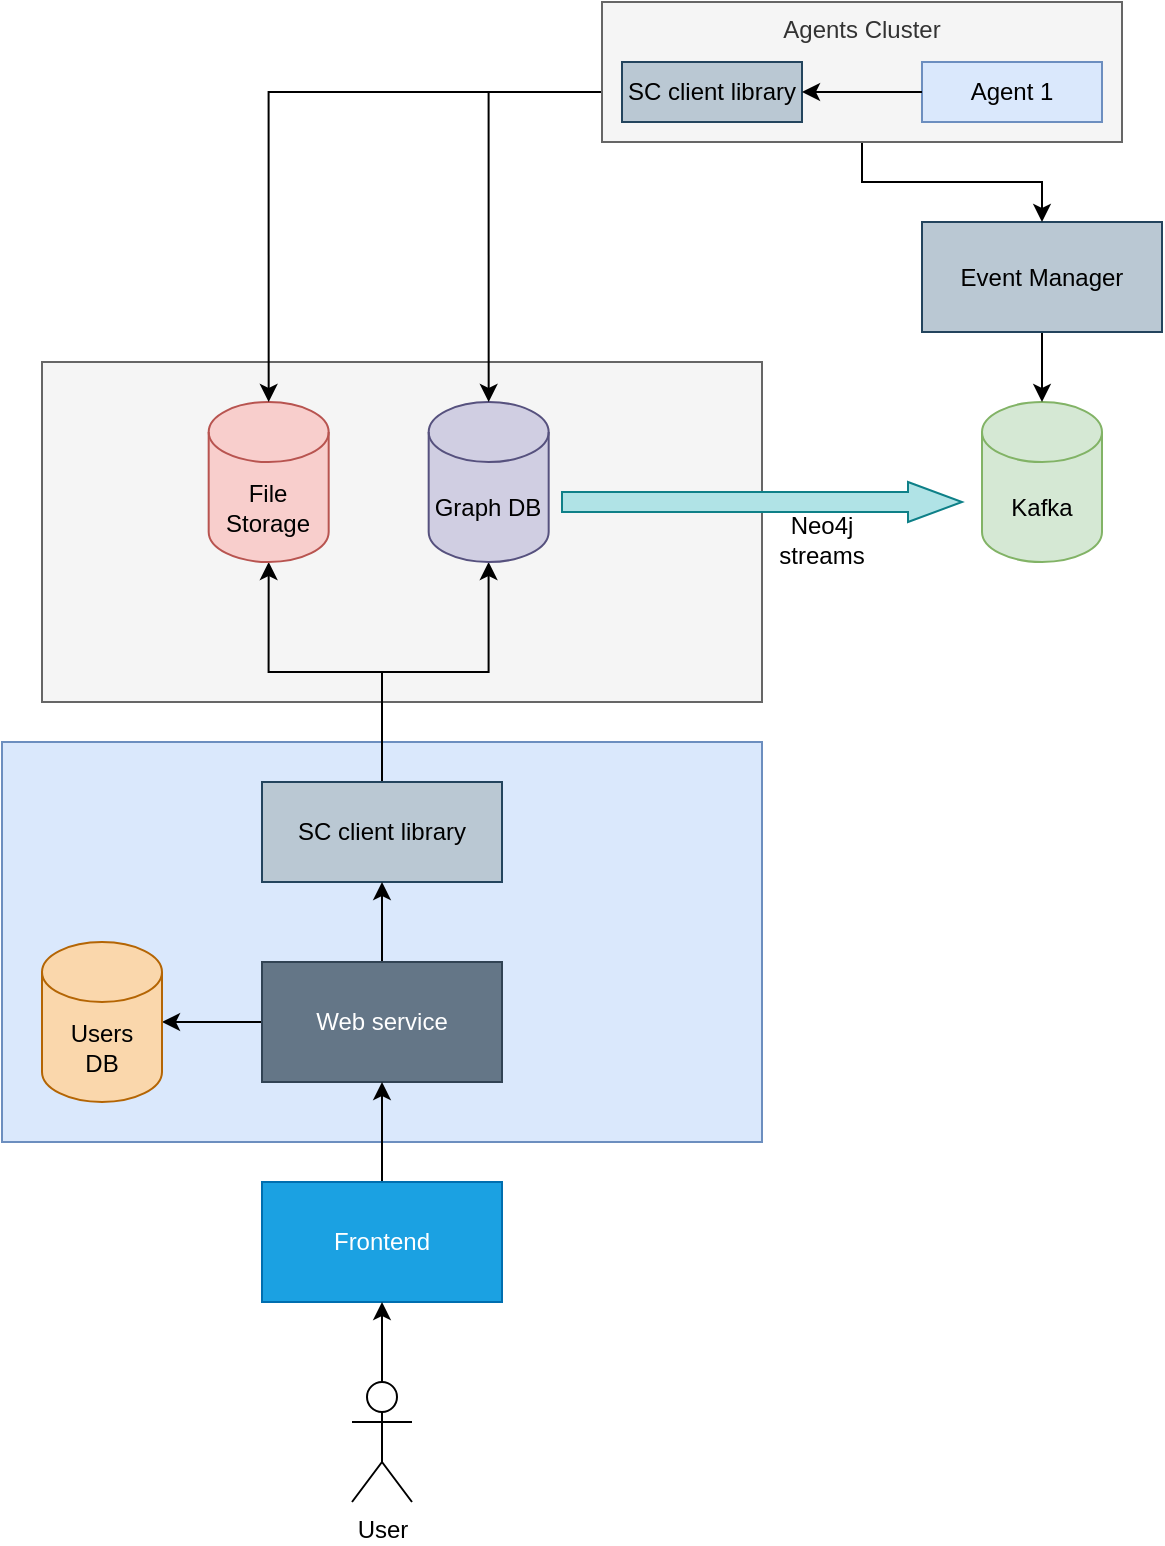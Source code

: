 <mxfile version="15.4.0" type="device"><diagram id="_MXVCpNhq2_oDS-9XibL" name="Page-1"><mxGraphModel dx="946" dy="672" grid="1" gridSize="10" guides="1" tooltips="1" connect="1" arrows="1" fold="1" page="1" pageScale="1" pageWidth="1700" pageHeight="1100" math="0" shadow="0"><root><mxCell id="0"/><mxCell id="1" parent="0"/><mxCell id="_9Twgf1lLFhiEDhx_bgI-17" value="" style="rounded=0;whiteSpace=wrap;html=1;fillColor=#f5f5f5;strokeColor=#666666;fontColor=#333333;" vertex="1" parent="1"><mxGeometry x="280" y="340" width="360" height="170" as="geometry"/></mxCell><mxCell id="_9Twgf1lLFhiEDhx_bgI-13" value="" style="rounded=0;whiteSpace=wrap;html=1;fillColor=#dae8fc;strokeColor=#6c8ebf;" vertex="1" parent="1"><mxGeometry x="260" y="530" width="380" height="200" as="geometry"/></mxCell><mxCell id="_9Twgf1lLFhiEDhx_bgI-3" value="" style="edgeStyle=orthogonalEdgeStyle;rounded=0;orthogonalLoop=1;jettySize=auto;html=1;" edge="1" parent="1" source="_9Twgf1lLFhiEDhx_bgI-2" target="_9Twgf1lLFhiEDhx_bgI-1"><mxGeometry relative="1" as="geometry"/></mxCell><mxCell id="_9Twgf1lLFhiEDhx_bgI-16" style="edgeStyle=orthogonalEdgeStyle;rounded=0;orthogonalLoop=1;jettySize=auto;html=1;entryX=0.5;entryY=1;entryDx=0;entryDy=0;entryPerimeter=0;" edge="1" parent="1" source="_9Twgf1lLFhiEDhx_bgI-2" target="_9Twgf1lLFhiEDhx_bgI-14"><mxGeometry relative="1" as="geometry"/></mxCell><mxCell id="_9Twgf1lLFhiEDhx_bgI-2" value="SC client library" style="rounded=0;whiteSpace=wrap;html=1;fillColor=#bac8d3;strokeColor=#23445d;" vertex="1" parent="1"><mxGeometry x="390" y="550" width="120" height="50" as="geometry"/></mxCell><mxCell id="_9Twgf1lLFhiEDhx_bgI-5" value="" style="shape=image;verticalLabelPosition=bottom;labelBackgroundColor=#ffffff;verticalAlign=top;aspect=fixed;imageAspect=0;image=https://applover.pl/wp-content/uploads/2020/01/kisspng-python-computer-icons-programming-language-executa-5d0f0aa7c78fb3.041-1024x1024.png;" vertex="1" parent="1"><mxGeometry x="510" y="540" width="50" height="50" as="geometry"/></mxCell><mxCell id="_9Twgf1lLFhiEDhx_bgI-7" value="" style="edgeStyle=orthogonalEdgeStyle;rounded=0;orthogonalLoop=1;jettySize=auto;html=1;" edge="1" parent="1" source="_9Twgf1lLFhiEDhx_bgI-6" target="_9Twgf1lLFhiEDhx_bgI-2"><mxGeometry relative="1" as="geometry"/></mxCell><mxCell id="_9Twgf1lLFhiEDhx_bgI-26" value="" style="edgeStyle=orthogonalEdgeStyle;rounded=0;orthogonalLoop=1;jettySize=auto;html=1;" edge="1" parent="1" source="_9Twgf1lLFhiEDhx_bgI-6" target="_9Twgf1lLFhiEDhx_bgI-25"><mxGeometry relative="1" as="geometry"/></mxCell><mxCell id="_9Twgf1lLFhiEDhx_bgI-6" value="Web service" style="rounded=0;whiteSpace=wrap;html=1;fillColor=#647687;strokeColor=#314354;fontColor=#ffffff;" vertex="1" parent="1"><mxGeometry x="390" y="640" width="120" height="60" as="geometry"/></mxCell><mxCell id="_9Twgf1lLFhiEDhx_bgI-9" value="" style="edgeStyle=orthogonalEdgeStyle;rounded=0;orthogonalLoop=1;jettySize=auto;html=1;" edge="1" parent="1" source="_9Twgf1lLFhiEDhx_bgI-8" target="_9Twgf1lLFhiEDhx_bgI-6"><mxGeometry relative="1" as="geometry"/></mxCell><mxCell id="_9Twgf1lLFhiEDhx_bgI-8" value="Frontend" style="rounded=0;whiteSpace=wrap;html=1;fillColor=#1ba1e2;strokeColor=#006EAF;fontColor=#ffffff;" vertex="1" parent="1"><mxGeometry x="390" y="750" width="120" height="60" as="geometry"/></mxCell><mxCell id="_9Twgf1lLFhiEDhx_bgI-11" value="" style="edgeStyle=orthogonalEdgeStyle;rounded=0;orthogonalLoop=1;jettySize=auto;html=1;" edge="1" parent="1" source="_9Twgf1lLFhiEDhx_bgI-10" target="_9Twgf1lLFhiEDhx_bgI-8"><mxGeometry relative="1" as="geometry"/></mxCell><mxCell id="_9Twgf1lLFhiEDhx_bgI-10" value="User" style="shape=umlActor;verticalLabelPosition=bottom;verticalAlign=top;html=1;outlineConnect=0;" vertex="1" parent="1"><mxGeometry x="435" y="850" width="30" height="60" as="geometry"/></mxCell><mxCell id="_9Twgf1lLFhiEDhx_bgI-12" value="" style="shape=image;verticalLabelPosition=bottom;labelBackgroundColor=#ffffff;verticalAlign=top;aspect=fixed;imageAspect=0;image=https://upload.wikimedia.org/wikipedia/commons/thumb/3/3c/Flask_logo.svg/1200px-Flask_logo.svg.png;" vertex="1" parent="1"><mxGeometry x="520" y="640" width="100" height="39.23" as="geometry"/></mxCell><mxCell id="_9Twgf1lLFhiEDhx_bgI-18" value="" style="group" vertex="1" connectable="0" parent="1"><mxGeometry x="313.34" y="360" width="293.33" height="80" as="geometry"/></mxCell><mxCell id="_9Twgf1lLFhiEDhx_bgI-1" value="Graph DB" style="shape=cylinder3;whiteSpace=wrap;html=1;boundedLbl=1;backgroundOutline=1;size=15;fillColor=#d0cee2;strokeColor=#56517e;" vertex="1" parent="_9Twgf1lLFhiEDhx_bgI-18"><mxGeometry x="160" width="60" height="80" as="geometry"/></mxCell><mxCell id="_9Twgf1lLFhiEDhx_bgI-4" value="" style="shape=image;verticalLabelPosition=bottom;labelBackgroundColor=#ffffff;verticalAlign=top;aspect=fixed;imageAspect=0;image=https://upload.wikimedia.org/wikipedia/commons/e/e5/Neo4j-logo_color.png;" vertex="1" parent="_9Twgf1lLFhiEDhx_bgI-18"><mxGeometry x="230.0" y="10" width="63.33" height="23.75" as="geometry"/></mxCell><mxCell id="_9Twgf1lLFhiEDhx_bgI-14" value="File&lt;br&gt;Storage" style="shape=cylinder3;whiteSpace=wrap;html=1;boundedLbl=1;backgroundOutline=1;size=15;fillColor=#f8cecc;strokeColor=#b85450;" vertex="1" parent="_9Twgf1lLFhiEDhx_bgI-18"><mxGeometry x="50" width="60" height="80" as="geometry"/></mxCell><mxCell id="_9Twgf1lLFhiEDhx_bgI-15" value="" style="shape=image;verticalLabelPosition=bottom;labelBackgroundColor=#ffffff;verticalAlign=top;aspect=fixed;imageAspect=0;image=https://upload.wikimedia.org/wikipedia/commons/thumb/b/bc/Amazon-S3-Logo.svg/1200px-Amazon-S3-Logo.svg.png;" vertex="1" parent="_9Twgf1lLFhiEDhx_bgI-18"><mxGeometry width="38.9" height="42.76" as="geometry"/></mxCell><mxCell id="_9Twgf1lLFhiEDhx_bgI-20" value="" style="shape=singleArrow;whiteSpace=wrap;html=1;arrowWidth=0.5;arrowSize=0.135;fillColor=#b0e3e6;strokeColor=#0e8088;" vertex="1" parent="1"><mxGeometry x="540" y="400" width="200" height="20" as="geometry"/></mxCell><mxCell id="_9Twgf1lLFhiEDhx_bgI-21" value="Kafka" style="shape=cylinder3;whiteSpace=wrap;html=1;boundedLbl=1;backgroundOutline=1;size=15;fillColor=#d5e8d4;strokeColor=#82b366;" vertex="1" parent="1"><mxGeometry x="750" y="360" width="60" height="80" as="geometry"/></mxCell><mxCell id="_9Twgf1lLFhiEDhx_bgI-22" value="Neo4j streams" style="text;html=1;strokeColor=none;fillColor=none;align=center;verticalAlign=middle;whiteSpace=wrap;rounded=0;" vertex="1" parent="1"><mxGeometry x="640" y="414" width="60" height="30" as="geometry"/></mxCell><mxCell id="_9Twgf1lLFhiEDhx_bgI-24" value="" style="shape=image;verticalLabelPosition=bottom;labelBackgroundColor=#ffffff;verticalAlign=top;aspect=fixed;imageAspect=0;image=https://upload.wikimedia.org/wikipedia/commons/thumb/0/05/Apache_kafka.svg/1261px-Apache_kafka.svg.png;" vertex="1" parent="1"><mxGeometry x="728" y="350" width="20" height="32.5" as="geometry"/></mxCell><mxCell id="_9Twgf1lLFhiEDhx_bgI-25" value="Users&lt;br&gt;DB" style="shape=cylinder3;whiteSpace=wrap;html=1;boundedLbl=1;backgroundOutline=1;size=15;fillColor=#fad7ac;strokeColor=#b46504;" vertex="1" parent="1"><mxGeometry x="280" y="630" width="60" height="80" as="geometry"/></mxCell><mxCell id="_9Twgf1lLFhiEDhx_bgI-72" value="" style="edgeStyle=orthogonalEdgeStyle;rounded=0;orthogonalLoop=1;jettySize=auto;html=1;entryX=0.5;entryY=0;entryDx=0;entryDy=0;entryPerimeter=0;" edge="1" parent="1" source="_9Twgf1lLFhiEDhx_bgI-39" target="_9Twgf1lLFhiEDhx_bgI-21"><mxGeometry relative="1" as="geometry"/></mxCell><mxCell id="_9Twgf1lLFhiEDhx_bgI-39" value="Event Manager" style="rounded=0;whiteSpace=wrap;html=1;fillColor=#bac8d3;strokeColor=#23445d;" vertex="1" parent="1"><mxGeometry x="720" y="270" width="120" height="55" as="geometry"/></mxCell><mxCell id="_9Twgf1lLFhiEDhx_bgI-43" style="edgeStyle=orthogonalEdgeStyle;rounded=0;orthogonalLoop=1;jettySize=auto;html=1;entryX=0.5;entryY=0;entryDx=0;entryDy=0;" edge="1" parent="1" source="_9Twgf1lLFhiEDhx_bgI-40" target="_9Twgf1lLFhiEDhx_bgI-39"><mxGeometry relative="1" as="geometry"/></mxCell><mxCell id="_9Twgf1lLFhiEDhx_bgI-68" style="edgeStyle=orthogonalEdgeStyle;rounded=0;orthogonalLoop=1;jettySize=auto;html=1;entryX=0.5;entryY=0;entryDx=0;entryDy=0;entryPerimeter=0;" edge="1" parent="1" source="_9Twgf1lLFhiEDhx_bgI-56" target="_9Twgf1lLFhiEDhx_bgI-1"><mxGeometry relative="1" as="geometry"/></mxCell><mxCell id="_9Twgf1lLFhiEDhx_bgI-73" style="edgeStyle=orthogonalEdgeStyle;rounded=0;orthogonalLoop=1;jettySize=auto;html=1;entryX=0.5;entryY=0;entryDx=0;entryDy=0;entryPerimeter=0;" edge="1" parent="1" source="_9Twgf1lLFhiEDhx_bgI-56" target="_9Twgf1lLFhiEDhx_bgI-14"><mxGeometry relative="1" as="geometry"/></mxCell><mxCell id="_9Twgf1lLFhiEDhx_bgI-76" value="" style="group" vertex="1" connectable="0" parent="1"><mxGeometry x="560" y="160" width="260" height="70" as="geometry"/></mxCell><mxCell id="_9Twgf1lLFhiEDhx_bgI-40" value="Agents Cluster" style="rounded=0;whiteSpace=wrap;html=1;verticalAlign=top;fillColor=#f5f5f5;strokeColor=#666666;fontColor=#333333;" vertex="1" parent="_9Twgf1lLFhiEDhx_bgI-76"><mxGeometry width="260" height="70" as="geometry"/></mxCell><mxCell id="_9Twgf1lLFhiEDhx_bgI-42" value="Agent 1" style="rounded=0;whiteSpace=wrap;html=1;verticalAlign=middle;fillColor=#dae8fc;strokeColor=#6c8ebf;" vertex="1" parent="_9Twgf1lLFhiEDhx_bgI-76"><mxGeometry x="159.995" y="30" width="90" height="30" as="geometry"/></mxCell><mxCell id="_9Twgf1lLFhiEDhx_bgI-56" value="SC client library" style="rounded=0;whiteSpace=wrap;html=1;fillColor=#bac8d3;strokeColor=#23445d;" vertex="1" parent="_9Twgf1lLFhiEDhx_bgI-76"><mxGeometry x="10" y="30" width="90" height="30" as="geometry"/></mxCell><mxCell id="_9Twgf1lLFhiEDhx_bgI-57" value="" style="edgeStyle=orthogonalEdgeStyle;rounded=0;orthogonalLoop=1;jettySize=auto;html=1;" edge="1" parent="_9Twgf1lLFhiEDhx_bgI-76" source="_9Twgf1lLFhiEDhx_bgI-42" target="_9Twgf1lLFhiEDhx_bgI-56"><mxGeometry x="5" as="geometry"/></mxCell></root></mxGraphModel></diagram></mxfile>